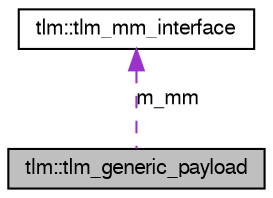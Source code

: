 digraph G
{
  edge [fontname="FreeSans",fontsize="10",labelfontname="FreeSans",labelfontsize="10"];
  node [fontname="FreeSans",fontsize="10",shape=record];
  Node1 [label="tlm::tlm_generic_payload",height=0.2,width=0.4,color="black", fillcolor="grey75", style="filled" fontcolor="black"];
  Node2 -> Node1 [dir=back,color="darkorchid3",fontsize="10",style="dashed",label="m_mm",fontname="FreeSans"];
  Node2 [label="tlm::tlm_mm_interface",height=0.2,width=0.4,color="black", fillcolor="white", style="filled",URL="$a00096.html"];
}
